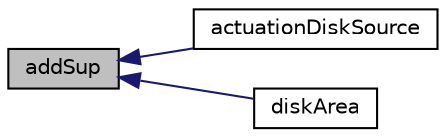 digraph "addSup"
{
  bgcolor="transparent";
  edge [fontname="Helvetica",fontsize="10",labelfontname="Helvetica",labelfontsize="10"];
  node [fontname="Helvetica",fontsize="10",shape=record];
  rankdir="LR";
  Node471 [label="addSup",height=0.2,width=0.4,color="black", fillcolor="grey75", style="filled", fontcolor="black"];
  Node471 -> Node472 [dir="back",color="midnightblue",fontsize="10",style="solid",fontname="Helvetica"];
  Node472 [label="actuationDiskSource",height=0.2,width=0.4,color="black",URL="$a24577.html#a37b362abd3d15583b0316dd693708645",tooltip="Construct from components. "];
  Node471 -> Node473 [dir="back",color="midnightblue",fontsize="10",style="solid",fontname="Helvetica"];
  Node473 [label="diskArea",height=0.2,width=0.4,color="black",URL="$a24577.html#a416d4c62a26a612ebc850f0d59339f43",tooltip="Disk area. "];
}
